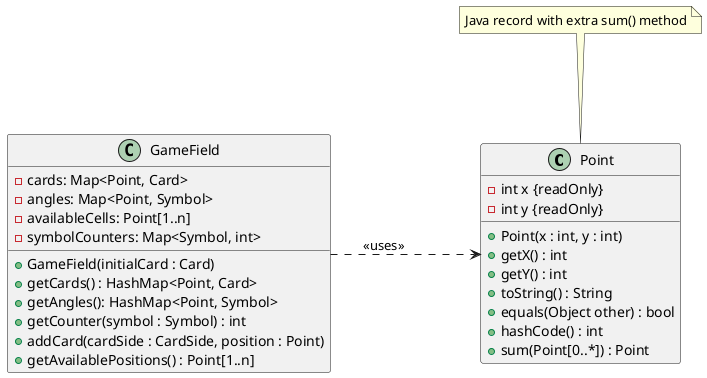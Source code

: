 @startuml
skinparam linetype ortho
skinparam nodesep 150
skinparam ranksep 100
!startsub GAMEFIELD
class Point
{
    - int x {readOnly}
    - int y {readOnly}
    + Point(x : int, y : int)
    + getX() : int
    + getY() : int
    + toString() : String
    + equals(Object other) : bool
    + hashCode() : int
    + sum(Point[0..*]) : Point
}

note "Java record with extra sum() method" as N1
N1 .. Point

class GameField{
    - cards: Map<Point, Card>
    - angles: Map<Point, Symbol>
    - availableCells: Point[1..n]
    - symbolCounters: Map<Symbol, int>

    + GameField(initialCard : Card)
    + getCards() : HashMap<Point, Card>
    + getAngles(): HashMap<Point, Symbol>
    + getCounter(symbol : Symbol) : int
    + addCard(cardSide : CardSide, position : Point)
    + getAvailablePositions() : Point[1..n]
}
GameField .r..> Point : <<uses>>
!endsub



@enduml